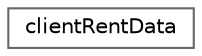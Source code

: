digraph "Graphical Class Hierarchy"
{
 // LATEX_PDF_SIZE
  bgcolor="transparent";
  edge [fontname=Helvetica,fontsize=10,labelfontname=Helvetica,labelfontsize=10];
  node [fontname=Helvetica,fontsize=10,shape=box,height=0.2,width=0.4];
  rankdir="LR";
  Node0 [id="Node000000",label="clientRentData",height=0.2,width=0.4,color="grey40", fillcolor="white", style="filled",URL="$structclient_rent_data.html",tooltip=" "];
}
